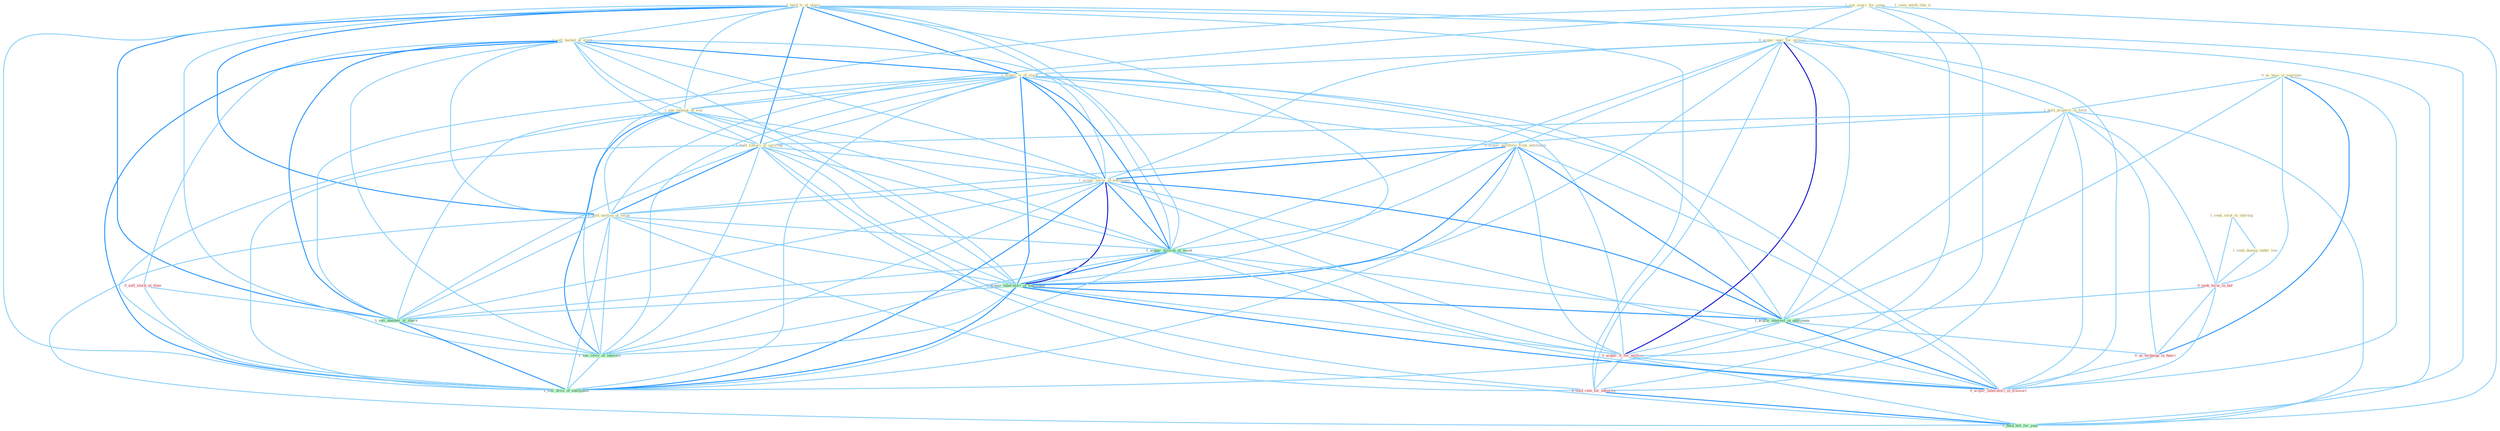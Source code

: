 Graph G{ 
    node
    [shape=polygon,style=filled,width=.5,height=.06,color="#BDFCC9",fixedsize=true,fontsize=4,
    fontcolor="#2f4f4f"];
    {node
    [color="#ffffe0", fontcolor="#8b7d6b"] "1_hold_%_of_share " "1_see_sourc_for_some " "1_sell_basket_of_stock " "0_acquir_oper_for_million " "0_us_base_in_yearnum " "1_hold_properti_in_field " "1_seek_solut_to_shortag " "1_acquir_%_of_stock " "1_see_exampl_of_wai " "1_seen_anyth_like_it " "0_acquir_portfolio_from_entitynam " "1_hold_librari_of_cartridg " "1_seek_damag_under_law " "1_acquir_secur_of_entitynam " "1_hold_auction_of_secur "}
{node [color="#fff0f5", fontcolor="#b22222"] "0_seek_term_in_bid " "0_us_techniqu_in_heart " "0_acquir_it_for_million " "0_hold_rate_for_advertis " "0_acquir_laboratori_in_transact " "0_sell_stock_at_time "}
edge [color="#B0E2FF"];

	"1_hold_%_of_share " -- "1_sell_basket_of_stock " [w="1", color="#87cefa" ];
	"1_hold_%_of_share " -- "1_hold_properti_in_field " [w="1", color="#87cefa" ];
	"1_hold_%_of_share " -- "1_acquir_%_of_stock " [w="2", color="#1e90ff" , len=0.8];
	"1_hold_%_of_share " -- "1_see_exampl_of_wai " [w="1", color="#87cefa" ];
	"1_hold_%_of_share " -- "1_hold_librari_of_cartridg " [w="2", color="#1e90ff" , len=0.8];
	"1_hold_%_of_share " -- "1_acquir_secur_of_entitynam " [w="1", color="#87cefa" ];
	"1_hold_%_of_share " -- "1_hold_auction_of_secur " [w="2", color="#1e90ff" , len=0.8];
	"1_hold_%_of_share " -- "1_acquir_million_of_asset " [w="1", color="#87cefa" ];
	"1_hold_%_of_share " -- "1_acquir_laboratori_of_entitynam " [w="1", color="#87cefa" ];
	"1_hold_%_of_share " -- "0_hold_rate_for_advertis " [w="1", color="#87cefa" ];
	"1_hold_%_of_share " -- "1_sell_number_of_share " [w="2", color="#1e90ff" , len=0.8];
	"1_hold_%_of_share " -- "1_see_reviv_of_interest " [w="1", color="#87cefa" ];
	"1_hold_%_of_share " -- "1_hold_bill_for_year " [w="1", color="#87cefa" ];
	"1_hold_%_of_share " -- "1_sell_divis_of_entitynam " [w="1", color="#87cefa" ];
	"1_see_sourc_for_some " -- "0_acquir_oper_for_million " [w="1", color="#87cefa" ];
	"1_see_sourc_for_some " -- "1_see_exampl_of_wai " [w="1", color="#87cefa" ];
	"1_see_sourc_for_some " -- "0_acquir_it_for_million " [w="1", color="#87cefa" ];
	"1_see_sourc_for_some " -- "0_hold_rate_for_advertis " [w="1", color="#87cefa" ];
	"1_see_sourc_for_some " -- "1_see_reviv_of_interest " [w="1", color="#87cefa" ];
	"1_see_sourc_for_some " -- "1_hold_bill_for_year " [w="1", color="#87cefa" ];
	"1_sell_basket_of_stock " -- "1_acquir_%_of_stock " [w="2", color="#1e90ff" , len=0.8];
	"1_sell_basket_of_stock " -- "1_see_exampl_of_wai " [w="1", color="#87cefa" ];
	"1_sell_basket_of_stock " -- "1_hold_librari_of_cartridg " [w="1", color="#87cefa" ];
	"1_sell_basket_of_stock " -- "1_acquir_secur_of_entitynam " [w="1", color="#87cefa" ];
	"1_sell_basket_of_stock " -- "1_hold_auction_of_secur " [w="1", color="#87cefa" ];
	"1_sell_basket_of_stock " -- "1_acquir_million_of_asset " [w="1", color="#87cefa" ];
	"1_sell_basket_of_stock " -- "1_acquir_laboratori_of_entitynam " [w="1", color="#87cefa" ];
	"1_sell_basket_of_stock " -- "0_sell_stock_at_time " [w="1", color="#87cefa" ];
	"1_sell_basket_of_stock " -- "1_sell_number_of_share " [w="2", color="#1e90ff" , len=0.8];
	"1_sell_basket_of_stock " -- "1_see_reviv_of_interest " [w="1", color="#87cefa" ];
	"1_sell_basket_of_stock " -- "1_sell_divis_of_entitynam " [w="2", color="#1e90ff" , len=0.8];
	"0_acquir_oper_for_million " -- "1_acquir_%_of_stock " [w="1", color="#87cefa" ];
	"0_acquir_oper_for_million " -- "0_acquir_portfolio_from_entitynam " [w="1", color="#87cefa" ];
	"0_acquir_oper_for_million " -- "1_acquir_secur_of_entitynam " [w="1", color="#87cefa" ];
	"0_acquir_oper_for_million " -- "1_acquir_million_of_asset " [w="1", color="#87cefa" ];
	"0_acquir_oper_for_million " -- "1_acquir_laboratori_of_entitynam " [w="1", color="#87cefa" ];
	"0_acquir_oper_for_million " -- "1_acquir_interest_in_entitynam " [w="1", color="#87cefa" ];
	"0_acquir_oper_for_million " -- "0_acquir_it_for_million " [w="3", color="#0000cd" , len=0.6];
	"0_acquir_oper_for_million " -- "0_hold_rate_for_advertis " [w="1", color="#87cefa" ];
	"0_acquir_oper_for_million " -- "0_acquir_laboratori_in_transact " [w="1", color="#87cefa" ];
	"0_acquir_oper_for_million " -- "1_hold_bill_for_year " [w="1", color="#87cefa" ];
	"0_us_base_in_yearnum " -- "1_hold_properti_in_field " [w="1", color="#87cefa" ];
	"0_us_base_in_yearnum " -- "0_seek_term_in_bid " [w="1", color="#87cefa" ];
	"0_us_base_in_yearnum " -- "1_acquir_interest_in_entitynam " [w="1", color="#87cefa" ];
	"0_us_base_in_yearnum " -- "0_us_techniqu_in_heart " [w="2", color="#1e90ff" , len=0.8];
	"0_us_base_in_yearnum " -- "0_acquir_laboratori_in_transact " [w="1", color="#87cefa" ];
	"1_hold_properti_in_field " -- "1_hold_librari_of_cartridg " [w="1", color="#87cefa" ];
	"1_hold_properti_in_field " -- "1_hold_auction_of_secur " [w="1", color="#87cefa" ];
	"1_hold_properti_in_field " -- "0_seek_term_in_bid " [w="1", color="#87cefa" ];
	"1_hold_properti_in_field " -- "1_acquir_interest_in_entitynam " [w="1", color="#87cefa" ];
	"1_hold_properti_in_field " -- "0_us_techniqu_in_heart " [w="1", color="#87cefa" ];
	"1_hold_properti_in_field " -- "0_hold_rate_for_advertis " [w="1", color="#87cefa" ];
	"1_hold_properti_in_field " -- "0_acquir_laboratori_in_transact " [w="1", color="#87cefa" ];
	"1_hold_properti_in_field " -- "1_hold_bill_for_year " [w="1", color="#87cefa" ];
	"1_seek_solut_to_shortag " -- "1_seek_damag_under_law " [w="1", color="#87cefa" ];
	"1_seek_solut_to_shortag " -- "0_seek_term_in_bid " [w="1", color="#87cefa" ];
	"1_acquir_%_of_stock " -- "1_see_exampl_of_wai " [w="1", color="#87cefa" ];
	"1_acquir_%_of_stock " -- "0_acquir_portfolio_from_entitynam " [w="1", color="#87cefa" ];
	"1_acquir_%_of_stock " -- "1_hold_librari_of_cartridg " [w="1", color="#87cefa" ];
	"1_acquir_%_of_stock " -- "1_acquir_secur_of_entitynam " [w="2", color="#1e90ff" , len=0.8];
	"1_acquir_%_of_stock " -- "1_hold_auction_of_secur " [w="1", color="#87cefa" ];
	"1_acquir_%_of_stock " -- "1_acquir_million_of_asset " [w="2", color="#1e90ff" , len=0.8];
	"1_acquir_%_of_stock " -- "1_acquir_laboratori_of_entitynam " [w="2", color="#1e90ff" , len=0.8];
	"1_acquir_%_of_stock " -- "1_acquir_interest_in_entitynam " [w="1", color="#87cefa" ];
	"1_acquir_%_of_stock " -- "0_acquir_it_for_million " [w="1", color="#87cefa" ];
	"1_acquir_%_of_stock " -- "0_acquir_laboratori_in_transact " [w="1", color="#87cefa" ];
	"1_acquir_%_of_stock " -- "1_sell_number_of_share " [w="1", color="#87cefa" ];
	"1_acquir_%_of_stock " -- "1_see_reviv_of_interest " [w="1", color="#87cefa" ];
	"1_acquir_%_of_stock " -- "1_sell_divis_of_entitynam " [w="1", color="#87cefa" ];
	"1_see_exampl_of_wai " -- "1_hold_librari_of_cartridg " [w="1", color="#87cefa" ];
	"1_see_exampl_of_wai " -- "1_acquir_secur_of_entitynam " [w="1", color="#87cefa" ];
	"1_see_exampl_of_wai " -- "1_hold_auction_of_secur " [w="1", color="#87cefa" ];
	"1_see_exampl_of_wai " -- "1_acquir_million_of_asset " [w="1", color="#87cefa" ];
	"1_see_exampl_of_wai " -- "1_acquir_laboratori_of_entitynam " [w="1", color="#87cefa" ];
	"1_see_exampl_of_wai " -- "1_sell_number_of_share " [w="1", color="#87cefa" ];
	"1_see_exampl_of_wai " -- "1_see_reviv_of_interest " [w="2", color="#1e90ff" , len=0.8];
	"1_see_exampl_of_wai " -- "1_sell_divis_of_entitynam " [w="1", color="#87cefa" ];
	"0_acquir_portfolio_from_entitynam " -- "1_acquir_secur_of_entitynam " [w="2", color="#1e90ff" , len=0.8];
	"0_acquir_portfolio_from_entitynam " -- "1_acquir_million_of_asset " [w="1", color="#87cefa" ];
	"0_acquir_portfolio_from_entitynam " -- "1_acquir_laboratori_of_entitynam " [w="2", color="#1e90ff" , len=0.8];
	"0_acquir_portfolio_from_entitynam " -- "1_acquir_interest_in_entitynam " [w="2", color="#1e90ff" , len=0.8];
	"0_acquir_portfolio_from_entitynam " -- "0_acquir_it_for_million " [w="1", color="#87cefa" ];
	"0_acquir_portfolio_from_entitynam " -- "0_acquir_laboratori_in_transact " [w="1", color="#87cefa" ];
	"0_acquir_portfolio_from_entitynam " -- "1_sell_divis_of_entitynam " [w="1", color="#87cefa" ];
	"1_hold_librari_of_cartridg " -- "1_acquir_secur_of_entitynam " [w="1", color="#87cefa" ];
	"1_hold_librari_of_cartridg " -- "1_hold_auction_of_secur " [w="2", color="#1e90ff" , len=0.8];
	"1_hold_librari_of_cartridg " -- "1_acquir_million_of_asset " [w="1", color="#87cefa" ];
	"1_hold_librari_of_cartridg " -- "1_acquir_laboratori_of_entitynam " [w="1", color="#87cefa" ];
	"1_hold_librari_of_cartridg " -- "0_hold_rate_for_advertis " [w="1", color="#87cefa" ];
	"1_hold_librari_of_cartridg " -- "1_sell_number_of_share " [w="1", color="#87cefa" ];
	"1_hold_librari_of_cartridg " -- "1_see_reviv_of_interest " [w="1", color="#87cefa" ];
	"1_hold_librari_of_cartridg " -- "1_hold_bill_for_year " [w="1", color="#87cefa" ];
	"1_hold_librari_of_cartridg " -- "1_sell_divis_of_entitynam " [w="1", color="#87cefa" ];
	"1_seek_damag_under_law " -- "0_seek_term_in_bid " [w="1", color="#87cefa" ];
	"1_acquir_secur_of_entitynam " -- "1_hold_auction_of_secur " [w="1", color="#87cefa" ];
	"1_acquir_secur_of_entitynam " -- "1_acquir_million_of_asset " [w="2", color="#1e90ff" , len=0.8];
	"1_acquir_secur_of_entitynam " -- "1_acquir_laboratori_of_entitynam " [w="3", color="#0000cd" , len=0.6];
	"1_acquir_secur_of_entitynam " -- "1_acquir_interest_in_entitynam " [w="2", color="#1e90ff" , len=0.8];
	"1_acquir_secur_of_entitynam " -- "0_acquir_it_for_million " [w="1", color="#87cefa" ];
	"1_acquir_secur_of_entitynam " -- "0_acquir_laboratori_in_transact " [w="1", color="#87cefa" ];
	"1_acquir_secur_of_entitynam " -- "1_sell_number_of_share " [w="1", color="#87cefa" ];
	"1_acquir_secur_of_entitynam " -- "1_see_reviv_of_interest " [w="1", color="#87cefa" ];
	"1_acquir_secur_of_entitynam " -- "1_sell_divis_of_entitynam " [w="2", color="#1e90ff" , len=0.8];
	"1_hold_auction_of_secur " -- "1_acquir_million_of_asset " [w="1", color="#87cefa" ];
	"1_hold_auction_of_secur " -- "1_acquir_laboratori_of_entitynam " [w="1", color="#87cefa" ];
	"1_hold_auction_of_secur " -- "0_hold_rate_for_advertis " [w="1", color="#87cefa" ];
	"1_hold_auction_of_secur " -- "1_sell_number_of_share " [w="1", color="#87cefa" ];
	"1_hold_auction_of_secur " -- "1_see_reviv_of_interest " [w="1", color="#87cefa" ];
	"1_hold_auction_of_secur " -- "1_hold_bill_for_year " [w="1", color="#87cefa" ];
	"1_hold_auction_of_secur " -- "1_sell_divis_of_entitynam " [w="1", color="#87cefa" ];
	"1_acquir_million_of_asset " -- "1_acquir_laboratori_of_entitynam " [w="2", color="#1e90ff" , len=0.8];
	"1_acquir_million_of_asset " -- "1_acquir_interest_in_entitynam " [w="1", color="#87cefa" ];
	"1_acquir_million_of_asset " -- "0_acquir_it_for_million " [w="1", color="#87cefa" ];
	"1_acquir_million_of_asset " -- "0_acquir_laboratori_in_transact " [w="1", color="#87cefa" ];
	"1_acquir_million_of_asset " -- "1_sell_number_of_share " [w="1", color="#87cefa" ];
	"1_acquir_million_of_asset " -- "1_see_reviv_of_interest " [w="1", color="#87cefa" ];
	"1_acquir_million_of_asset " -- "1_sell_divis_of_entitynam " [w="1", color="#87cefa" ];
	"1_acquir_laboratori_of_entitynam " -- "1_acquir_interest_in_entitynam " [w="2", color="#1e90ff" , len=0.8];
	"1_acquir_laboratori_of_entitynam " -- "0_acquir_it_for_million " [w="1", color="#87cefa" ];
	"1_acquir_laboratori_of_entitynam " -- "0_acquir_laboratori_in_transact " [w="2", color="#1e90ff" , len=0.8];
	"1_acquir_laboratori_of_entitynam " -- "1_sell_number_of_share " [w="1", color="#87cefa" ];
	"1_acquir_laboratori_of_entitynam " -- "1_see_reviv_of_interest " [w="1", color="#87cefa" ];
	"1_acquir_laboratori_of_entitynam " -- "1_sell_divis_of_entitynam " [w="2", color="#1e90ff" , len=0.8];
	"0_seek_term_in_bid " -- "1_acquir_interest_in_entitynam " [w="1", color="#87cefa" ];
	"0_seek_term_in_bid " -- "0_us_techniqu_in_heart " [w="1", color="#87cefa" ];
	"0_seek_term_in_bid " -- "0_acquir_laboratori_in_transact " [w="1", color="#87cefa" ];
	"1_acquir_interest_in_entitynam " -- "0_us_techniqu_in_heart " [w="1", color="#87cefa" ];
	"1_acquir_interest_in_entitynam " -- "0_acquir_it_for_million " [w="1", color="#87cefa" ];
	"1_acquir_interest_in_entitynam " -- "0_acquir_laboratori_in_transact " [w="2", color="#1e90ff" , len=0.8];
	"1_acquir_interest_in_entitynam " -- "1_sell_divis_of_entitynam " [w="1", color="#87cefa" ];
	"0_us_techniqu_in_heart " -- "0_acquir_laboratori_in_transact " [w="1", color="#87cefa" ];
	"0_acquir_it_for_million " -- "0_hold_rate_for_advertis " [w="1", color="#87cefa" ];
	"0_acquir_it_for_million " -- "0_acquir_laboratori_in_transact " [w="1", color="#87cefa" ];
	"0_acquir_it_for_million " -- "1_hold_bill_for_year " [w="1", color="#87cefa" ];
	"0_hold_rate_for_advertis " -- "1_hold_bill_for_year " [w="2", color="#1e90ff" , len=0.8];
	"0_sell_stock_at_time " -- "1_sell_number_of_share " [w="1", color="#87cefa" ];
	"0_sell_stock_at_time " -- "1_sell_divis_of_entitynam " [w="1", color="#87cefa" ];
	"1_sell_number_of_share " -- "1_see_reviv_of_interest " [w="1", color="#87cefa" ];
	"1_sell_number_of_share " -- "1_sell_divis_of_entitynam " [w="2", color="#1e90ff" , len=0.8];
	"1_see_reviv_of_interest " -- "1_sell_divis_of_entitynam " [w="1", color="#87cefa" ];
}
